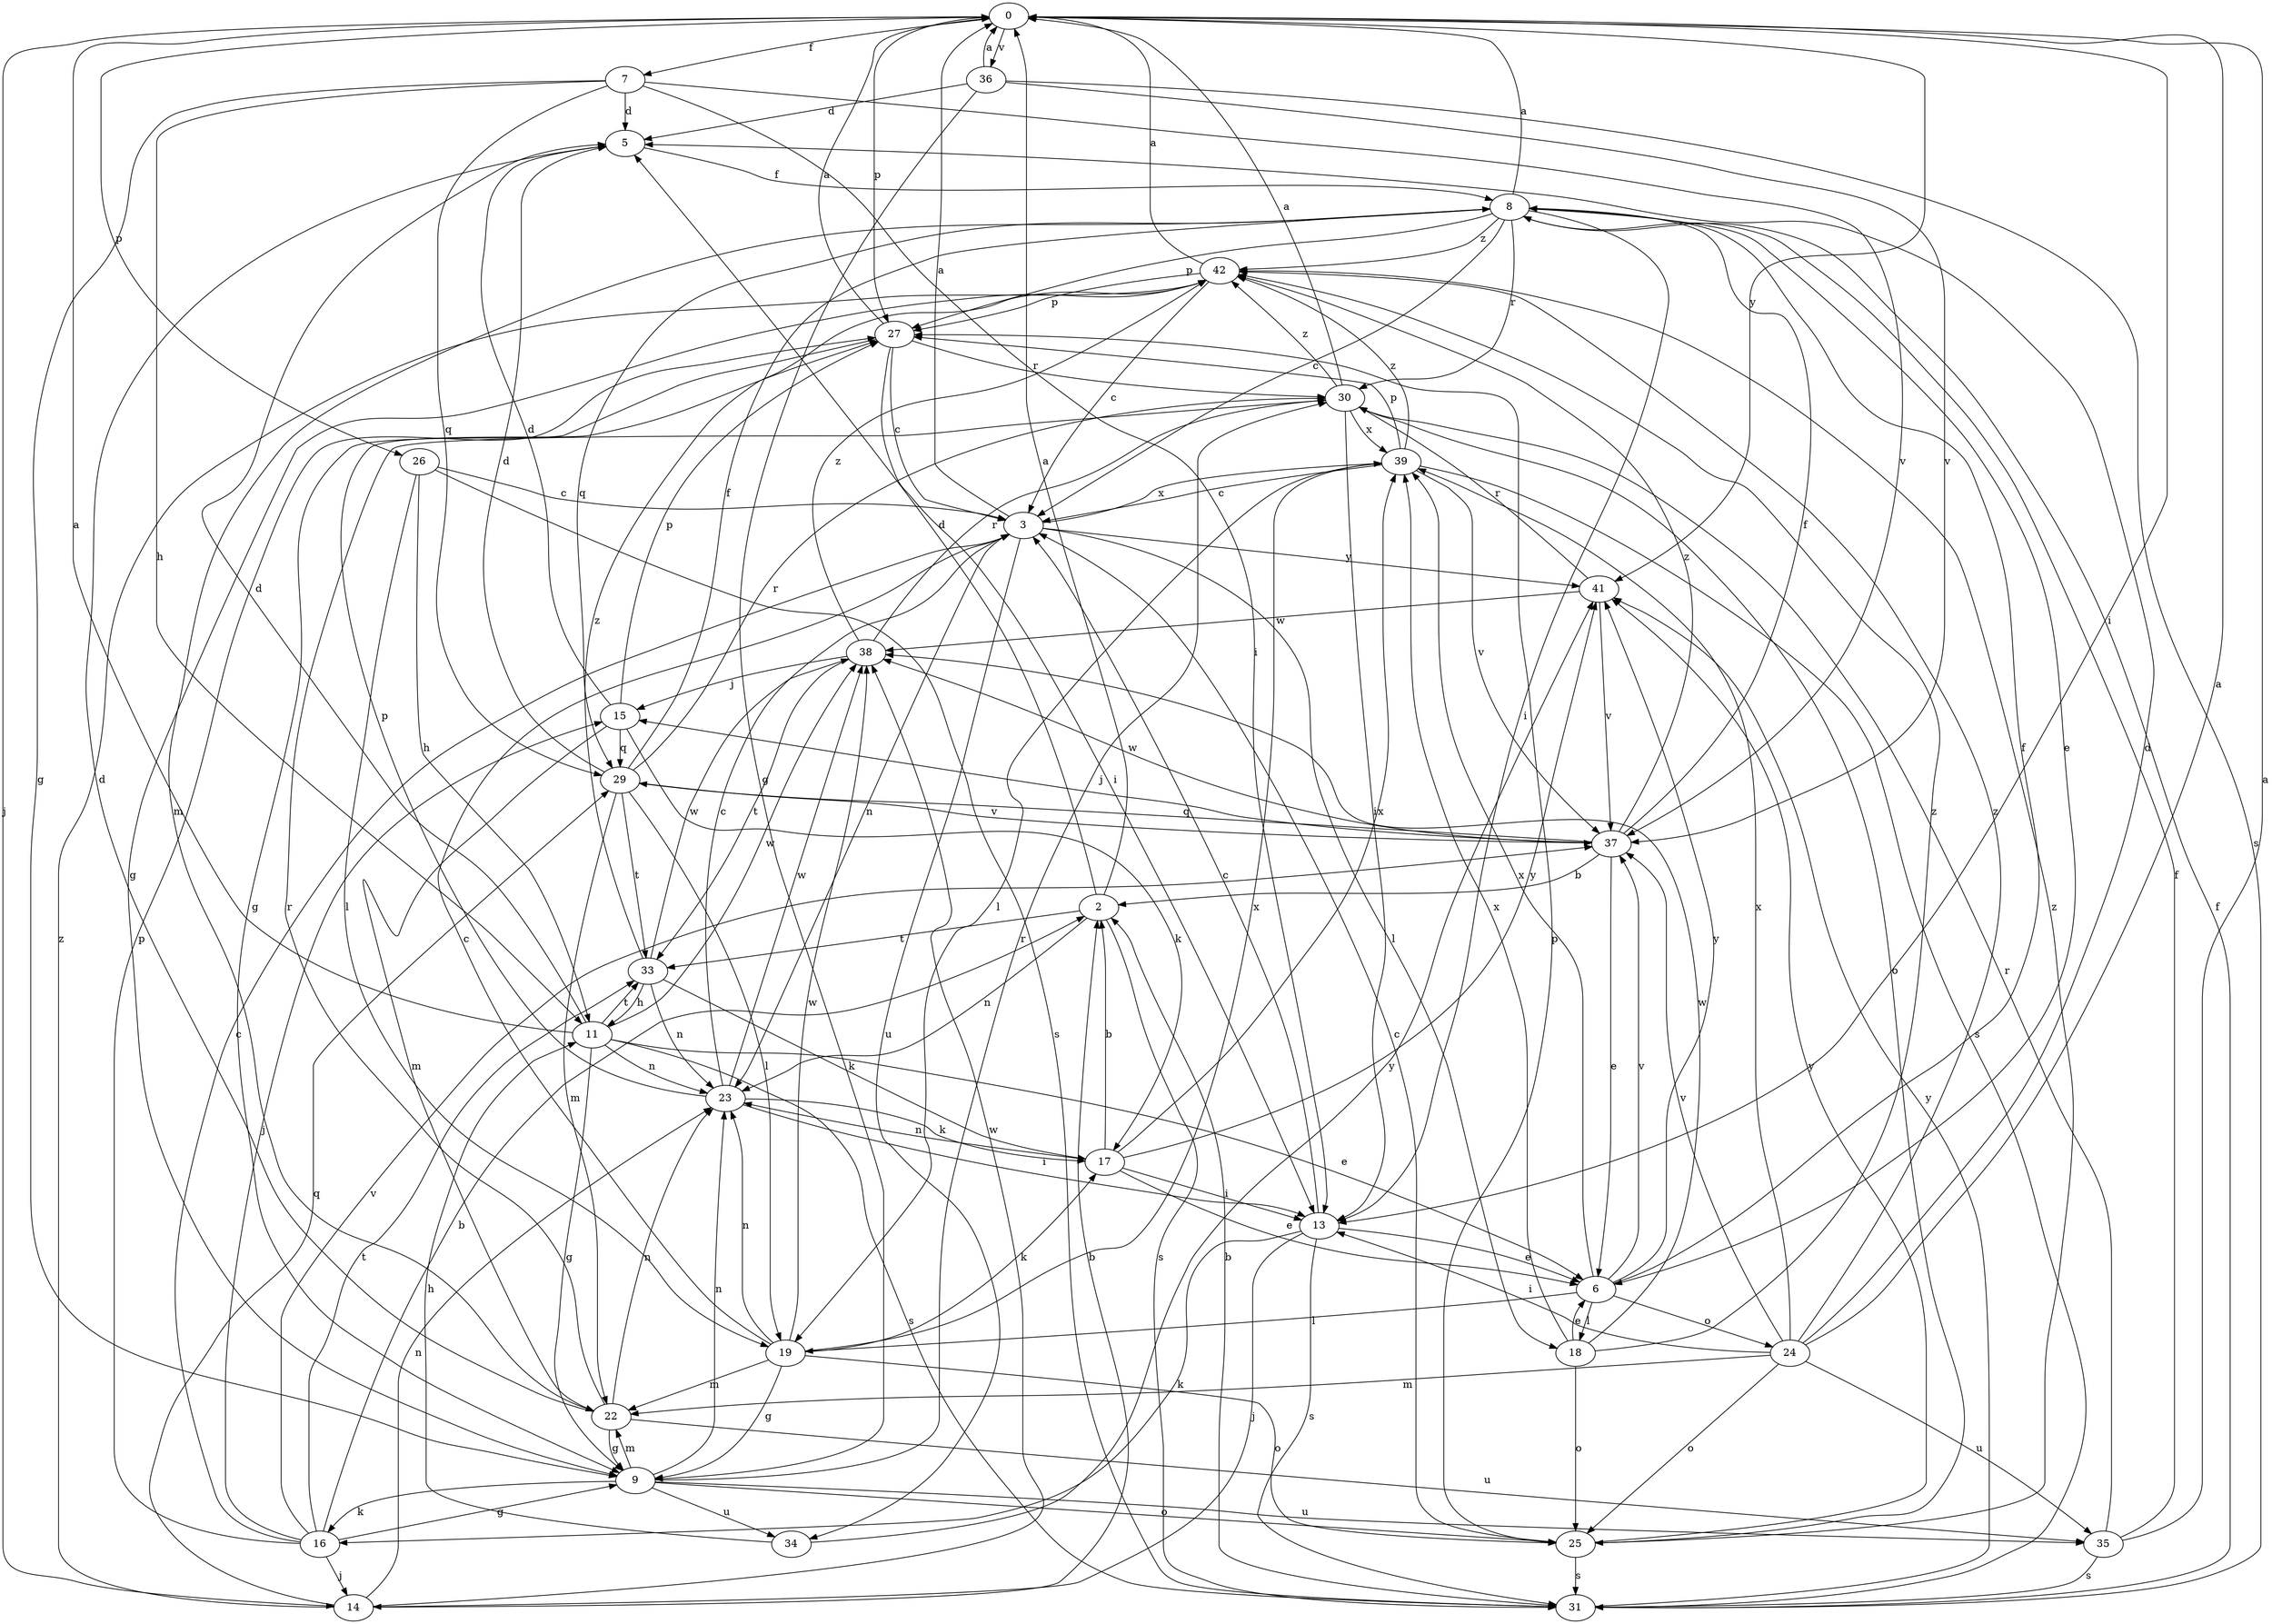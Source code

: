 strict digraph  {
0;
2;
3;
5;
6;
7;
8;
9;
11;
13;
14;
15;
16;
17;
18;
19;
22;
23;
24;
25;
26;
27;
29;
30;
31;
33;
34;
35;
36;
37;
38;
39;
41;
42;
0 -> 7  [label=f];
0 -> 13  [label=i];
0 -> 14  [label=j];
0 -> 26  [label=p];
0 -> 27  [label=p];
0 -> 36  [label=v];
0 -> 41  [label=y];
2 -> 0  [label=a];
2 -> 5  [label=d];
2 -> 23  [label=n];
2 -> 31  [label=s];
2 -> 33  [label=t];
3 -> 0  [label=a];
3 -> 18  [label=l];
3 -> 23  [label=n];
3 -> 34  [label=u];
3 -> 39  [label=x];
3 -> 41  [label=y];
5 -> 8  [label=f];
6 -> 8  [label=f];
6 -> 18  [label=l];
6 -> 19  [label=l];
6 -> 24  [label=o];
6 -> 37  [label=v];
6 -> 39  [label=x];
6 -> 41  [label=y];
7 -> 5  [label=d];
7 -> 9  [label=g];
7 -> 11  [label=h];
7 -> 13  [label=i];
7 -> 29  [label=q];
7 -> 37  [label=v];
8 -> 0  [label=a];
8 -> 3  [label=c];
8 -> 6  [label=e];
8 -> 13  [label=i];
8 -> 22  [label=m];
8 -> 27  [label=p];
8 -> 29  [label=q];
8 -> 30  [label=r];
8 -> 42  [label=z];
9 -> 16  [label=k];
9 -> 22  [label=m];
9 -> 23  [label=n];
9 -> 25  [label=o];
9 -> 30  [label=r];
9 -> 34  [label=u];
9 -> 35  [label=u];
11 -> 0  [label=a];
11 -> 5  [label=d];
11 -> 6  [label=e];
11 -> 9  [label=g];
11 -> 23  [label=n];
11 -> 31  [label=s];
11 -> 33  [label=t];
11 -> 38  [label=w];
13 -> 3  [label=c];
13 -> 6  [label=e];
13 -> 14  [label=j];
13 -> 16  [label=k];
13 -> 31  [label=s];
14 -> 2  [label=b];
14 -> 23  [label=n];
14 -> 29  [label=q];
14 -> 38  [label=w];
14 -> 42  [label=z];
15 -> 5  [label=d];
15 -> 17  [label=k];
15 -> 22  [label=m];
15 -> 27  [label=p];
15 -> 29  [label=q];
16 -> 2  [label=b];
16 -> 3  [label=c];
16 -> 9  [label=g];
16 -> 14  [label=j];
16 -> 15  [label=j];
16 -> 27  [label=p];
16 -> 33  [label=t];
16 -> 37  [label=v];
17 -> 2  [label=b];
17 -> 6  [label=e];
17 -> 13  [label=i];
17 -> 23  [label=n];
17 -> 39  [label=x];
17 -> 41  [label=y];
18 -> 6  [label=e];
18 -> 25  [label=o];
18 -> 38  [label=w];
18 -> 39  [label=x];
18 -> 42  [label=z];
19 -> 3  [label=c];
19 -> 9  [label=g];
19 -> 17  [label=k];
19 -> 22  [label=m];
19 -> 23  [label=n];
19 -> 25  [label=o];
19 -> 38  [label=w];
19 -> 39  [label=x];
22 -> 5  [label=d];
22 -> 9  [label=g];
22 -> 23  [label=n];
22 -> 30  [label=r];
22 -> 35  [label=u];
23 -> 3  [label=c];
23 -> 13  [label=i];
23 -> 17  [label=k];
23 -> 27  [label=p];
23 -> 38  [label=w];
24 -> 0  [label=a];
24 -> 5  [label=d];
24 -> 13  [label=i];
24 -> 22  [label=m];
24 -> 25  [label=o];
24 -> 35  [label=u];
24 -> 37  [label=v];
24 -> 39  [label=x];
24 -> 42  [label=z];
25 -> 3  [label=c];
25 -> 27  [label=p];
25 -> 31  [label=s];
25 -> 41  [label=y];
25 -> 42  [label=z];
26 -> 3  [label=c];
26 -> 11  [label=h];
26 -> 19  [label=l];
26 -> 31  [label=s];
27 -> 0  [label=a];
27 -> 3  [label=c];
27 -> 9  [label=g];
27 -> 13  [label=i];
27 -> 30  [label=r];
29 -> 5  [label=d];
29 -> 8  [label=f];
29 -> 19  [label=l];
29 -> 22  [label=m];
29 -> 30  [label=r];
29 -> 33  [label=t];
29 -> 37  [label=v];
30 -> 0  [label=a];
30 -> 13  [label=i];
30 -> 25  [label=o];
30 -> 39  [label=x];
30 -> 42  [label=z];
31 -> 2  [label=b];
31 -> 8  [label=f];
31 -> 41  [label=y];
33 -> 11  [label=h];
33 -> 17  [label=k];
33 -> 23  [label=n];
33 -> 38  [label=w];
33 -> 42  [label=z];
34 -> 11  [label=h];
34 -> 41  [label=y];
35 -> 0  [label=a];
35 -> 8  [label=f];
35 -> 30  [label=r];
35 -> 31  [label=s];
36 -> 0  [label=a];
36 -> 5  [label=d];
36 -> 9  [label=g];
36 -> 31  [label=s];
36 -> 37  [label=v];
37 -> 2  [label=b];
37 -> 6  [label=e];
37 -> 8  [label=f];
37 -> 15  [label=j];
37 -> 29  [label=q];
37 -> 38  [label=w];
37 -> 42  [label=z];
38 -> 15  [label=j];
38 -> 30  [label=r];
38 -> 33  [label=t];
38 -> 42  [label=z];
39 -> 3  [label=c];
39 -> 19  [label=l];
39 -> 27  [label=p];
39 -> 31  [label=s];
39 -> 37  [label=v];
39 -> 42  [label=z];
41 -> 30  [label=r];
41 -> 37  [label=v];
41 -> 38  [label=w];
42 -> 0  [label=a];
42 -> 3  [label=c];
42 -> 9  [label=g];
42 -> 27  [label=p];
}
